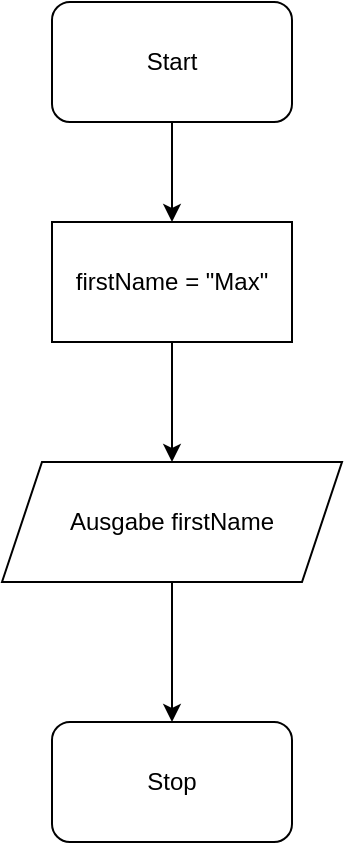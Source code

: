 <mxfile>
    <diagram id="o19LdOtDmyczykzFT5Ib" name="PAP-1">
        <mxGraphModel dx="747" dy="602" grid="1" gridSize="10" guides="1" tooltips="1" connect="1" arrows="1" fold="1" page="1" pageScale="1" pageWidth="827" pageHeight="1169" math="0" shadow="0">
            <root>
                <mxCell id="0"/>
                <mxCell id="1" parent="0"/>
                <mxCell id="9" value="" style="edgeStyle=none;html=1;" edge="1" parent="1" source="4" target="7">
                    <mxGeometry relative="1" as="geometry"/>
                </mxCell>
                <mxCell id="4" value="Start" style="rounded=1;whiteSpace=wrap;html=1;" vertex="1" parent="1">
                    <mxGeometry x="260" y="20" width="120" height="60" as="geometry"/>
                </mxCell>
                <mxCell id="5" value="Stop" style="rounded=1;whiteSpace=wrap;html=1;" vertex="1" parent="1">
                    <mxGeometry x="260" y="380" width="120" height="60" as="geometry"/>
                </mxCell>
                <mxCell id="10" value="" style="edgeStyle=none;html=1;" edge="1" parent="1" source="7" target="8">
                    <mxGeometry relative="1" as="geometry"/>
                </mxCell>
                <mxCell id="7" value="firstName = &quot;Max&quot;" style="rounded=0;whiteSpace=wrap;html=1;" vertex="1" parent="1">
                    <mxGeometry x="260" y="130" width="120" height="60" as="geometry"/>
                </mxCell>
                <mxCell id="11" value="" style="edgeStyle=none;html=1;" edge="1" parent="1" source="8" target="5">
                    <mxGeometry relative="1" as="geometry"/>
                </mxCell>
                <mxCell id="8" value="Ausgabe firstName" style="shape=parallelogram;perimeter=parallelogramPerimeter;whiteSpace=wrap;html=1;fixedSize=1;" vertex="1" parent="1">
                    <mxGeometry x="235" y="250" width="170" height="60" as="geometry"/>
                </mxCell>
            </root>
        </mxGraphModel>
    </diagram>
</mxfile>
